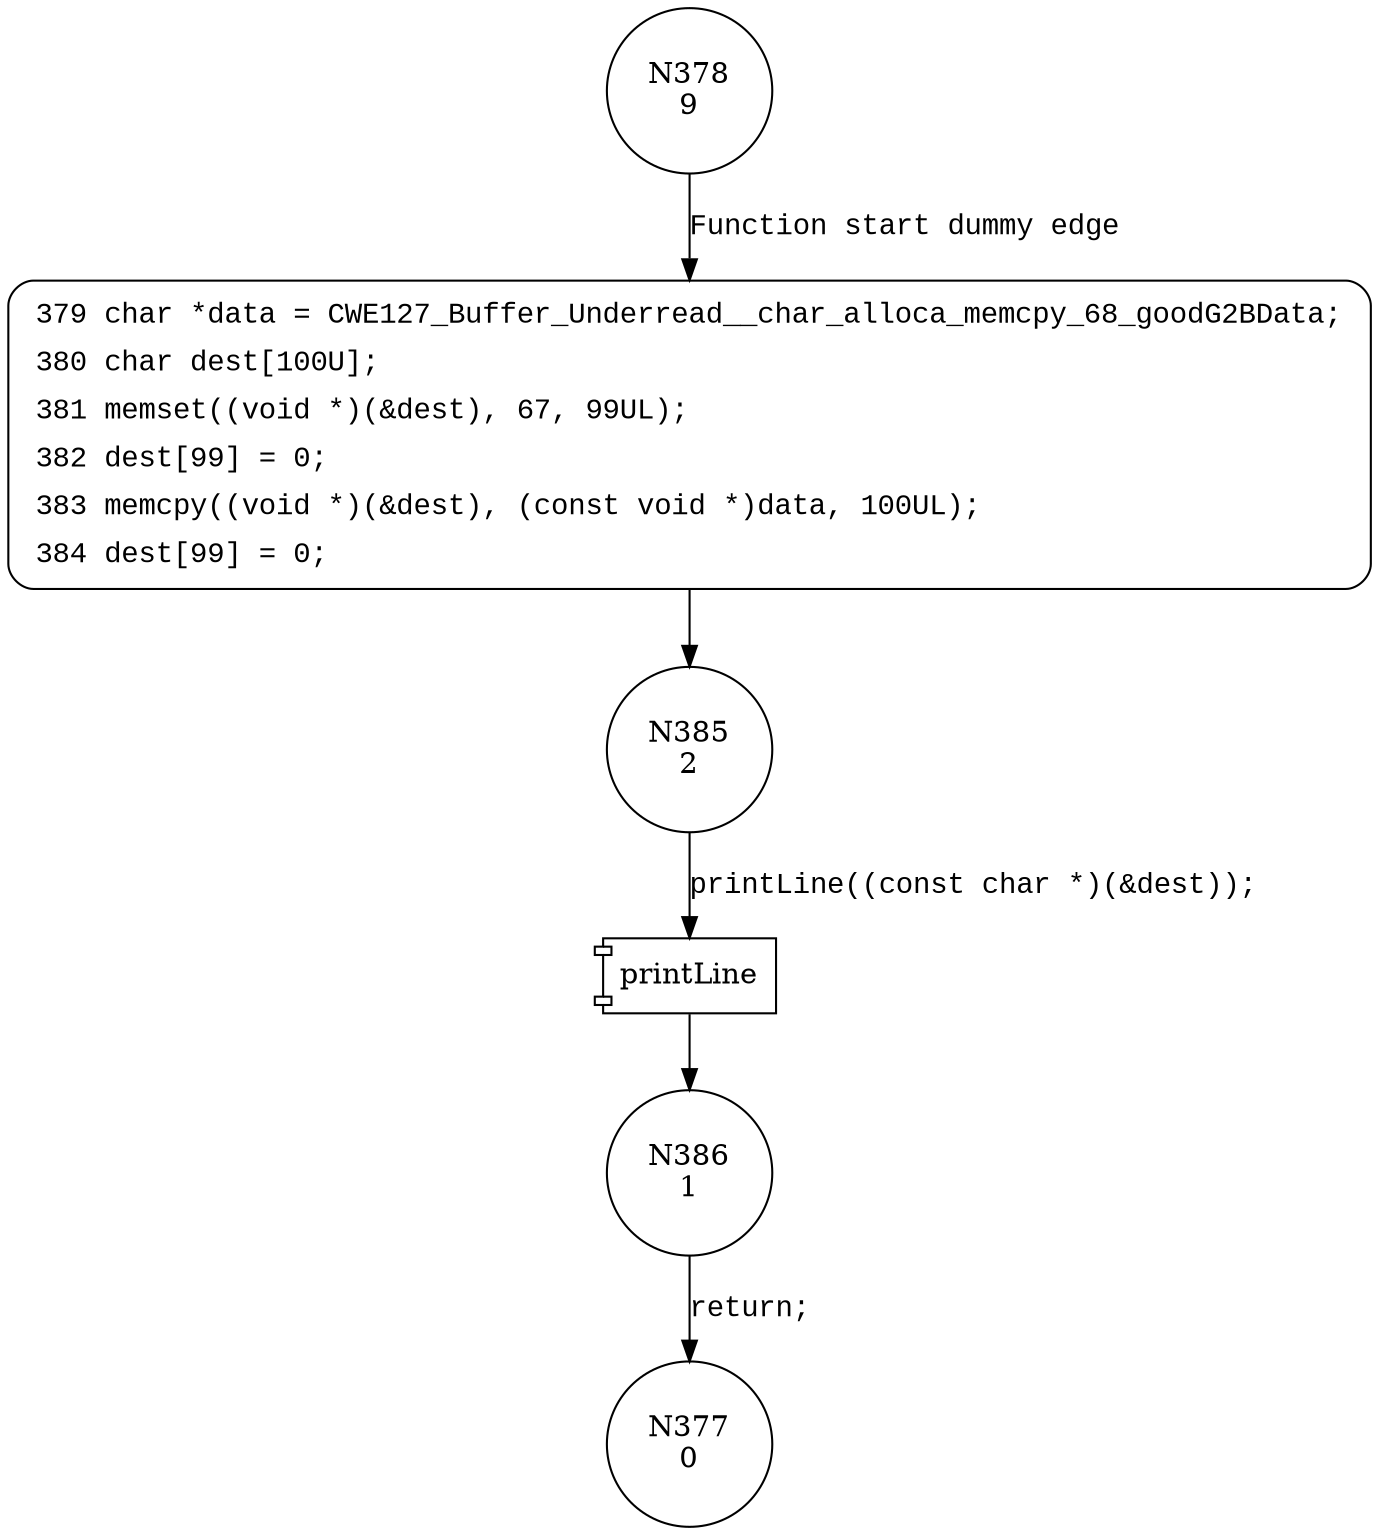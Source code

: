 digraph CWE127_Buffer_Underread__char_alloca_memcpy_68b_goodG2BSink {
378 [shape="circle" label="N378\n9"]
379 [shape="circle" label="N379\n8"]
385 [shape="circle" label="N385\n2"]
386 [shape="circle" label="N386\n1"]
377 [shape="circle" label="N377\n0"]
379 [style="filled,bold" penwidth="1" fillcolor="white" fontname="Courier New" shape="Mrecord" label=<<table border="0" cellborder="0" cellpadding="3" bgcolor="white"><tr><td align="right">379</td><td align="left">char *data = CWE127_Buffer_Underread__char_alloca_memcpy_68_goodG2BData;</td></tr><tr><td align="right">380</td><td align="left">char dest[100U];</td></tr><tr><td align="right">381</td><td align="left">memset((void *)(&amp;dest), 67, 99UL);</td></tr><tr><td align="right">382</td><td align="left">dest[99] = 0;</td></tr><tr><td align="right">383</td><td align="left">memcpy((void *)(&amp;dest), (const void *)data, 100UL);</td></tr><tr><td align="right">384</td><td align="left">dest[99] = 0;</td></tr></table>>]
379 -> 385[label=""]
378 -> 379 [label="Function start dummy edge" fontname="Courier New"]
100014 [shape="component" label="printLine"]
385 -> 100014 [label="printLine((const char *)(&dest));" fontname="Courier New"]
100014 -> 386 [label="" fontname="Courier New"]
386 -> 377 [label="return;" fontname="Courier New"]
}